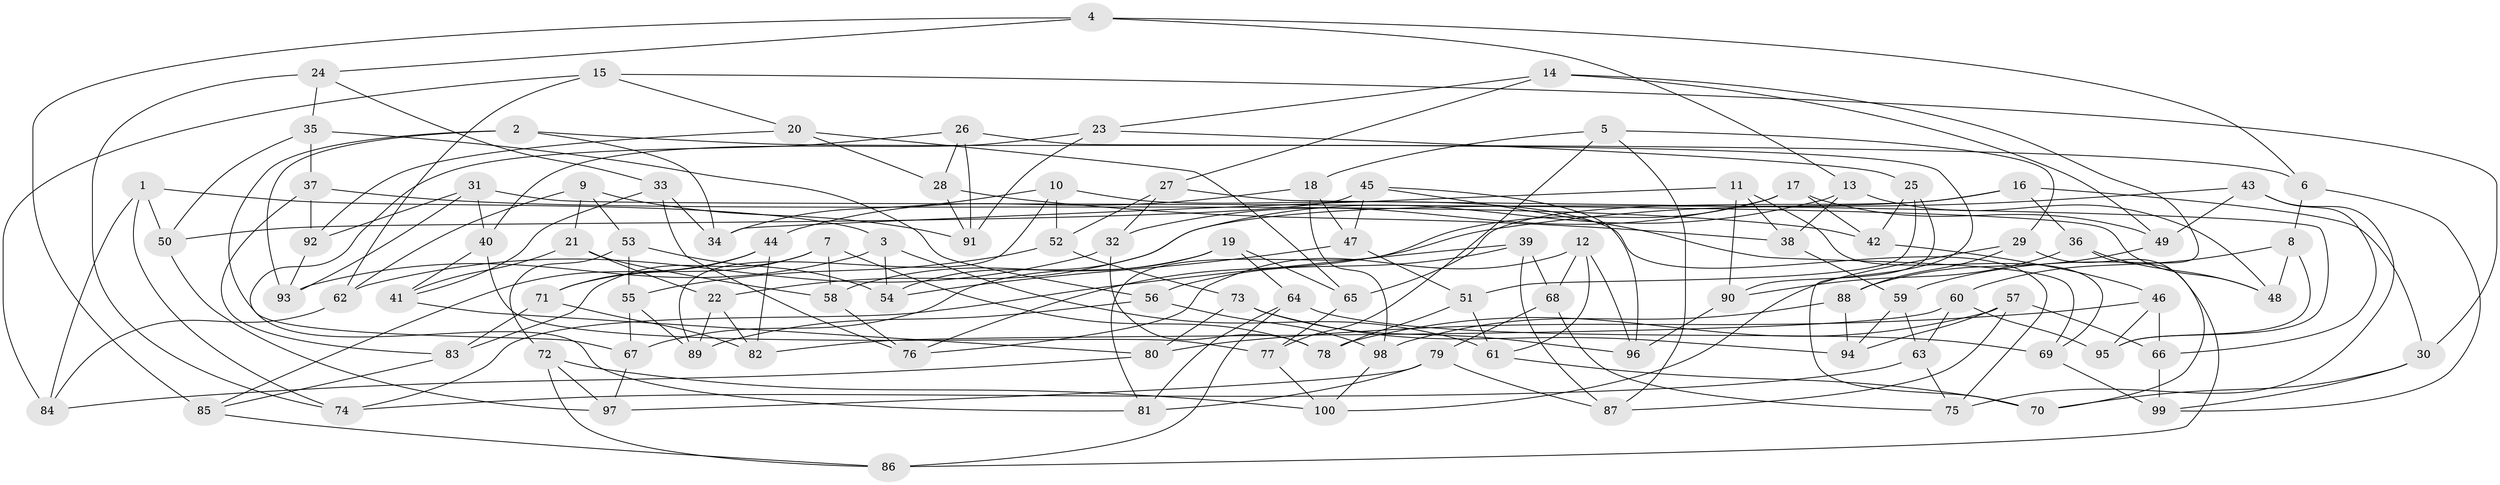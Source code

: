 // Generated by graph-tools (version 1.1) at 2025/26/03/09/25 03:26:59]
// undirected, 100 vertices, 200 edges
graph export_dot {
graph [start="1"]
  node [color=gray90,style=filled];
  1;
  2;
  3;
  4;
  5;
  6;
  7;
  8;
  9;
  10;
  11;
  12;
  13;
  14;
  15;
  16;
  17;
  18;
  19;
  20;
  21;
  22;
  23;
  24;
  25;
  26;
  27;
  28;
  29;
  30;
  31;
  32;
  33;
  34;
  35;
  36;
  37;
  38;
  39;
  40;
  41;
  42;
  43;
  44;
  45;
  46;
  47;
  48;
  49;
  50;
  51;
  52;
  53;
  54;
  55;
  56;
  57;
  58;
  59;
  60;
  61;
  62;
  63;
  64;
  65;
  66;
  67;
  68;
  69;
  70;
  71;
  72;
  73;
  74;
  75;
  76;
  77;
  78;
  79;
  80;
  81;
  82;
  83;
  84;
  85;
  86;
  87;
  88;
  89;
  90;
  91;
  92;
  93;
  94;
  95;
  96;
  97;
  98;
  99;
  100;
  1 -- 84;
  1 -- 3;
  1 -- 74;
  1 -- 50;
  2 -- 93;
  2 -- 6;
  2 -- 34;
  2 -- 67;
  3 -- 93;
  3 -- 61;
  3 -- 54;
  4 -- 13;
  4 -- 24;
  4 -- 85;
  4 -- 6;
  5 -- 29;
  5 -- 87;
  5 -- 77;
  5 -- 18;
  6 -- 99;
  6 -- 8;
  7 -- 71;
  7 -- 78;
  7 -- 83;
  7 -- 58;
  8 -- 48;
  8 -- 95;
  8 -- 60;
  9 -- 21;
  9 -- 53;
  9 -- 91;
  9 -- 62;
  10 -- 52;
  10 -- 34;
  10 -- 89;
  10 -- 75;
  11 -- 34;
  11 -- 69;
  11 -- 38;
  11 -- 90;
  12 -- 61;
  12 -- 68;
  12 -- 76;
  12 -- 96;
  13 -- 38;
  13 -- 48;
  13 -- 54;
  14 -- 59;
  14 -- 27;
  14 -- 23;
  14 -- 49;
  15 -- 84;
  15 -- 30;
  15 -- 62;
  15 -- 20;
  16 -- 65;
  16 -- 30;
  16 -- 22;
  16 -- 36;
  17 -- 42;
  17 -- 81;
  17 -- 32;
  17 -- 49;
  18 -- 44;
  18 -- 98;
  18 -- 47;
  19 -- 64;
  19 -- 67;
  19 -- 65;
  19 -- 58;
  20 -- 92;
  20 -- 65;
  20 -- 28;
  21 -- 22;
  21 -- 58;
  21 -- 41;
  22 -- 89;
  22 -- 82;
  23 -- 25;
  23 -- 40;
  23 -- 91;
  24 -- 35;
  24 -- 33;
  24 -- 74;
  25 -- 51;
  25 -- 90;
  25 -- 42;
  26 -- 81;
  26 -- 91;
  26 -- 70;
  26 -- 28;
  27 -- 52;
  27 -- 95;
  27 -- 32;
  28 -- 91;
  28 -- 38;
  29 -- 86;
  29 -- 100;
  29 -- 88;
  30 -- 99;
  30 -- 70;
  31 -- 92;
  31 -- 93;
  31 -- 40;
  31 -- 48;
  32 -- 78;
  32 -- 62;
  33 -- 76;
  33 -- 41;
  33 -- 34;
  35 -- 56;
  35 -- 37;
  35 -- 50;
  36 -- 48;
  36 -- 90;
  36 -- 70;
  37 -- 92;
  37 -- 42;
  37 -- 83;
  38 -- 59;
  39 -- 68;
  39 -- 74;
  39 -- 56;
  39 -- 87;
  40 -- 41;
  40 -- 77;
  41 -- 80;
  42 -- 46;
  43 -- 75;
  43 -- 66;
  43 -- 76;
  43 -- 49;
  44 -- 82;
  44 -- 85;
  44 -- 71;
  45 -- 96;
  45 -- 47;
  45 -- 50;
  45 -- 69;
  46 -- 95;
  46 -- 80;
  46 -- 66;
  47 -- 54;
  47 -- 51;
  49 -- 88;
  50 -- 97;
  51 -- 78;
  51 -- 61;
  52 -- 55;
  52 -- 73;
  53 -- 55;
  53 -- 54;
  53 -- 72;
  55 -- 89;
  55 -- 67;
  56 -- 89;
  56 -- 98;
  57 -- 94;
  57 -- 87;
  57 -- 66;
  57 -- 78;
  58 -- 76;
  59 -- 94;
  59 -- 63;
  60 -- 63;
  60 -- 95;
  60 -- 82;
  61 -- 70;
  62 -- 84;
  63 -- 74;
  63 -- 75;
  64 -- 69;
  64 -- 81;
  64 -- 86;
  65 -- 77;
  66 -- 99;
  67 -- 97;
  68 -- 75;
  68 -- 79;
  69 -- 99;
  71 -- 82;
  71 -- 83;
  72 -- 86;
  72 -- 100;
  72 -- 97;
  73 -- 80;
  73 -- 96;
  73 -- 94;
  77 -- 100;
  79 -- 81;
  79 -- 87;
  79 -- 97;
  80 -- 84;
  83 -- 85;
  85 -- 86;
  88 -- 94;
  88 -- 98;
  90 -- 96;
  92 -- 93;
  98 -- 100;
}
